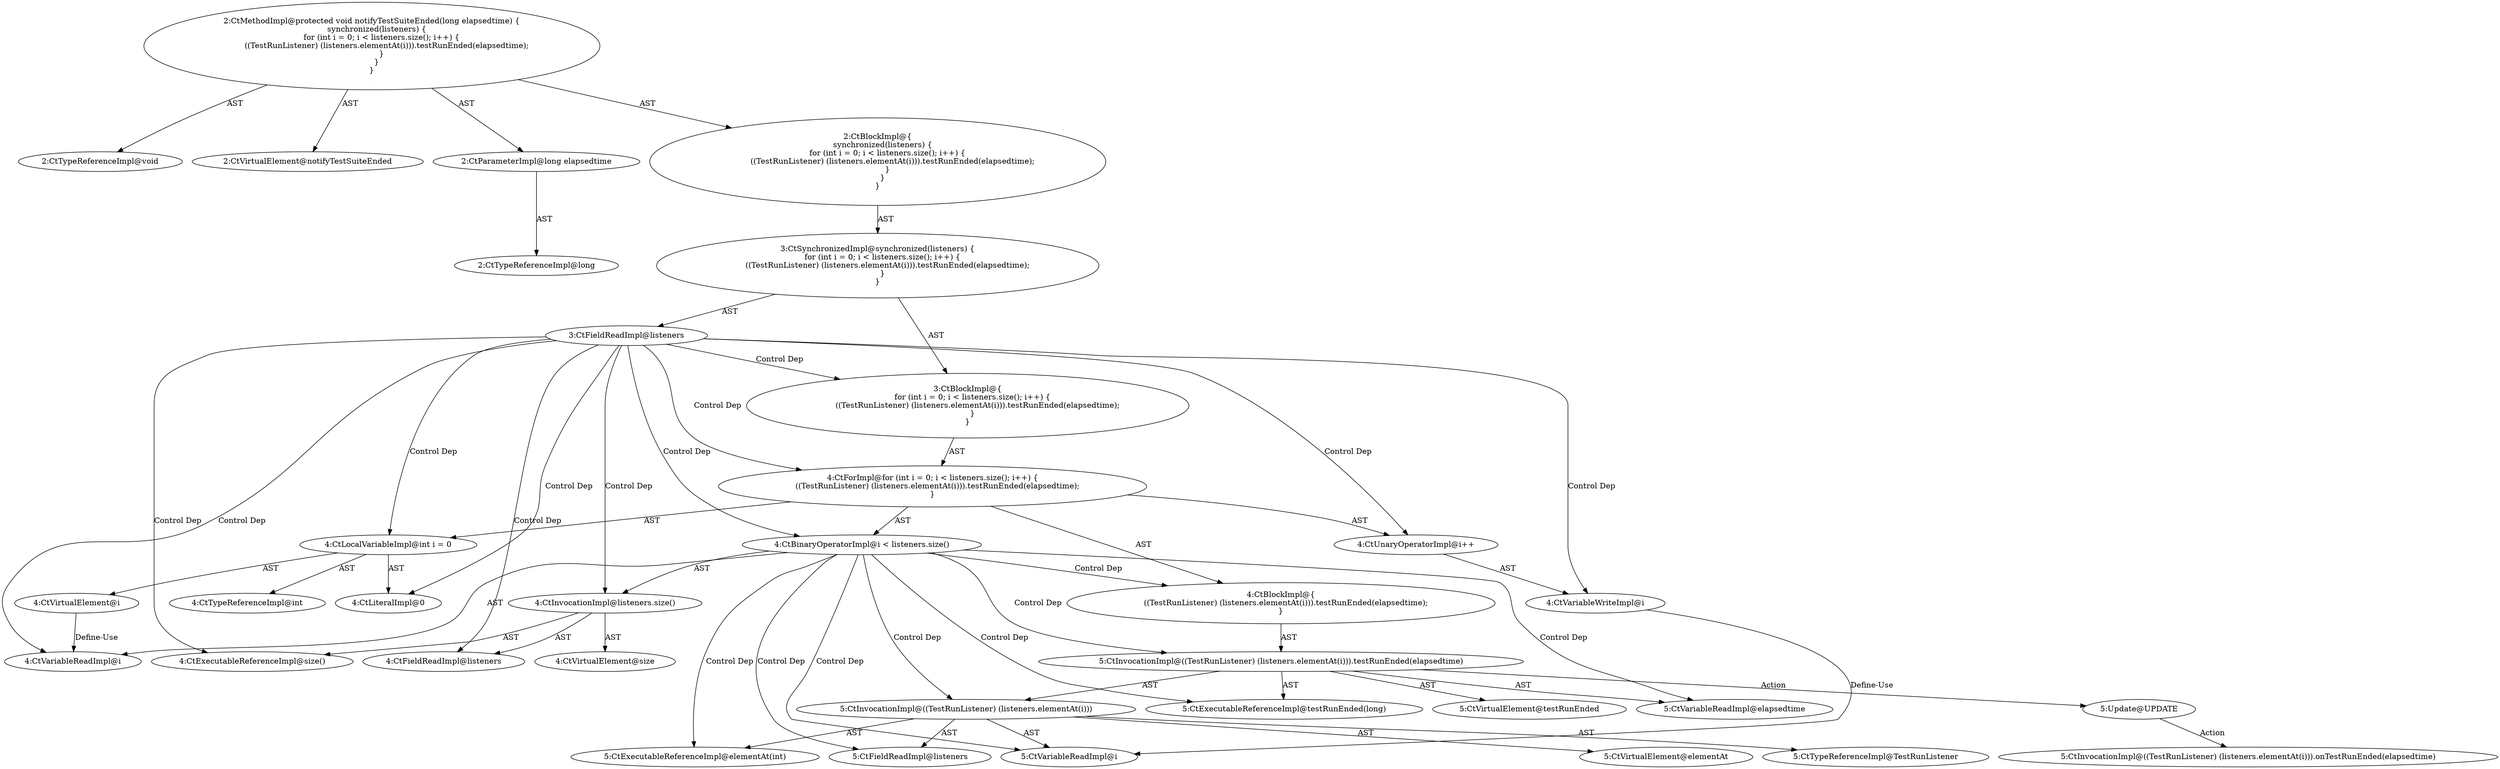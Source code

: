 digraph "notifyTestSuiteEnded#?,long" {
0 [label="2:CtTypeReferenceImpl@void" shape=ellipse]
1 [label="2:CtVirtualElement@notifyTestSuiteEnded" shape=ellipse]
2 [label="2:CtParameterImpl@long elapsedtime" shape=ellipse]
3 [label="2:CtTypeReferenceImpl@long" shape=ellipse]
4 [label="3:CtFieldReadImpl@listeners" shape=ellipse]
5 [label="4:CtTypeReferenceImpl@int" shape=ellipse]
6 [label="4:CtLiteralImpl@0" shape=ellipse]
7 [label="4:CtVirtualElement@i" shape=ellipse]
8 [label="4:CtLocalVariableImpl@int i = 0" shape=ellipse]
9 [label="4:CtVariableReadImpl@i" shape=ellipse]
10 [label="4:CtExecutableReferenceImpl@size()" shape=ellipse]
11 [label="4:CtVirtualElement@size" shape=ellipse]
12 [label="4:CtFieldReadImpl@listeners" shape=ellipse]
13 [label="4:CtInvocationImpl@listeners.size()" shape=ellipse]
14 [label="4:CtBinaryOperatorImpl@i < listeners.size()" shape=ellipse]
15 [label="4:CtVariableWriteImpl@i" shape=ellipse]
16 [label="4:CtUnaryOperatorImpl@i++" shape=ellipse]
17 [label="5:CtExecutableReferenceImpl@testRunEnded(long)" shape=ellipse]
18 [label="5:CtVirtualElement@testRunEnded" shape=ellipse]
19 [label="5:CtExecutableReferenceImpl@elementAt(int)" shape=ellipse]
20 [label="5:CtVirtualElement@elementAt" shape=ellipse]
21 [label="5:CtFieldReadImpl@listeners" shape=ellipse]
22 [label="5:CtVariableReadImpl@i" shape=ellipse]
23 [label="5:CtInvocationImpl@((TestRunListener) (listeners.elementAt(i)))" shape=ellipse]
24 [label="5:CtTypeReferenceImpl@TestRunListener" shape=ellipse]
25 [label="5:CtVariableReadImpl@elapsedtime" shape=ellipse]
26 [label="5:CtInvocationImpl@((TestRunListener) (listeners.elementAt(i))).testRunEnded(elapsedtime)" shape=ellipse]
27 [label="4:CtBlockImpl@\{
    ((TestRunListener) (listeners.elementAt(i))).testRunEnded(elapsedtime);
\}" shape=ellipse]
28 [label="4:CtForImpl@for (int i = 0; i < listeners.size(); i++) \{
    ((TestRunListener) (listeners.elementAt(i))).testRunEnded(elapsedtime);
\}" shape=ellipse]
29 [label="3:CtBlockImpl@\{
    for (int i = 0; i < listeners.size(); i++) \{
        ((TestRunListener) (listeners.elementAt(i))).testRunEnded(elapsedtime);
    \}
\}" shape=ellipse]
30 [label="3:CtSynchronizedImpl@synchronized(listeners) \{
    for (int i = 0; i < listeners.size(); i++) \{
        ((TestRunListener) (listeners.elementAt(i))).testRunEnded(elapsedtime);
    \}
\}" shape=ellipse]
31 [label="2:CtBlockImpl@\{
    synchronized(listeners) \{
        for (int i = 0; i < listeners.size(); i++) \{
            ((TestRunListener) (listeners.elementAt(i))).testRunEnded(elapsedtime);
        \}
    \}
\}" shape=ellipse]
32 [label="2:CtMethodImpl@protected void notifyTestSuiteEnded(long elapsedtime) \{
    synchronized(listeners) \{
        for (int i = 0; i < listeners.size(); i++) \{
            ((TestRunListener) (listeners.elementAt(i))).testRunEnded(elapsedtime);
        \}
    \}
\}" shape=ellipse]
33 [label="5:Update@UPDATE" shape=ellipse]
34 [label="5:CtInvocationImpl@((TestRunListener) (listeners.elementAt(i))).onTestRunEnded(elapsedtime)" shape=ellipse]
2 -> 3 [label="AST"];
4 -> 29 [label="Control Dep"];
4 -> 28 [label="Control Dep"];
4 -> 8 [label="Control Dep"];
4 -> 6 [label="Control Dep"];
4 -> 14 [label="Control Dep"];
4 -> 9 [label="Control Dep"];
4 -> 13 [label="Control Dep"];
4 -> 10 [label="Control Dep"];
4 -> 12 [label="Control Dep"];
4 -> 16 [label="Control Dep"];
4 -> 15 [label="Control Dep"];
7 -> 9 [label="Define-Use"];
8 -> 7 [label="AST"];
8 -> 5 [label="AST"];
8 -> 6 [label="AST"];
13 -> 11 [label="AST"];
13 -> 12 [label="AST"];
13 -> 10 [label="AST"];
14 -> 9 [label="AST"];
14 -> 13 [label="AST"];
14 -> 27 [label="Control Dep"];
14 -> 26 [label="Control Dep"];
14 -> 17 [label="Control Dep"];
14 -> 23 [label="Control Dep"];
14 -> 19 [label="Control Dep"];
14 -> 21 [label="Control Dep"];
14 -> 22 [label="Control Dep"];
14 -> 25 [label="Control Dep"];
15 -> 22 [label="Define-Use"];
16 -> 15 [label="AST"];
23 -> 20 [label="AST"];
23 -> 24 [label="AST"];
23 -> 21 [label="AST"];
23 -> 19 [label="AST"];
23 -> 22 [label="AST"];
26 -> 18 [label="AST"];
26 -> 23 [label="AST"];
26 -> 17 [label="AST"];
26 -> 25 [label="AST"];
26 -> 33 [label="Action"];
27 -> 26 [label="AST"];
28 -> 8 [label="AST"];
28 -> 14 [label="AST"];
28 -> 16 [label="AST"];
28 -> 27 [label="AST"];
29 -> 28 [label="AST"];
30 -> 4 [label="AST"];
30 -> 29 [label="AST"];
31 -> 30 [label="AST"];
32 -> 1 [label="AST"];
32 -> 0 [label="AST"];
32 -> 2 [label="AST"];
32 -> 31 [label="AST"];
33 -> 34 [label="Action"];
}